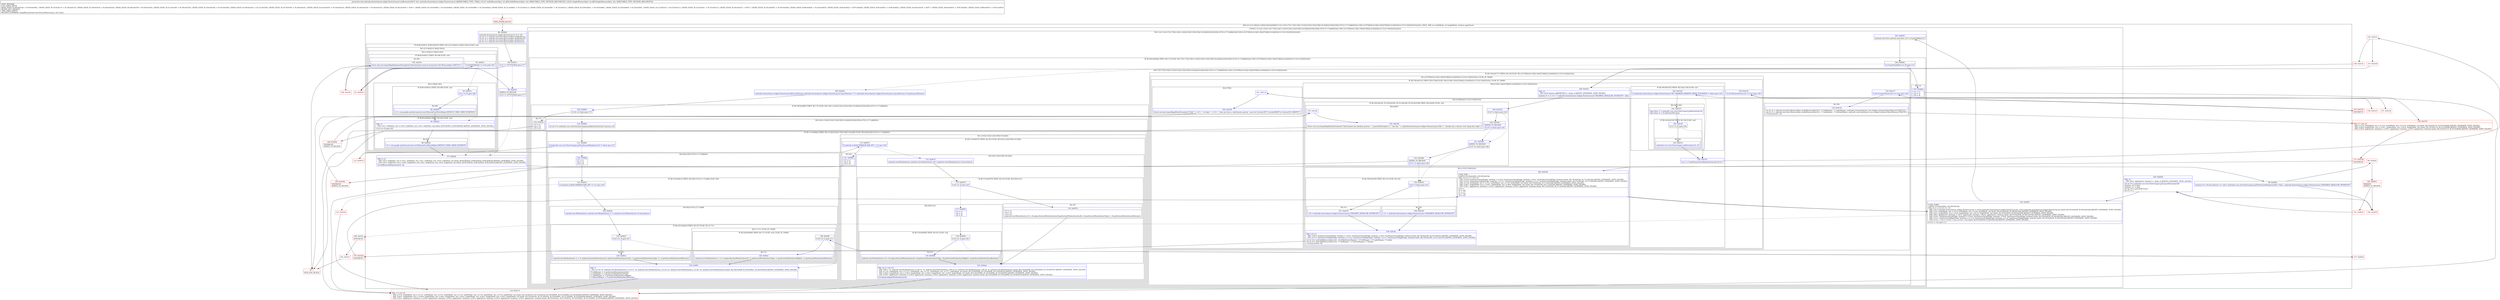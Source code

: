 digraph "CFG forandroidx.drawerlayout.widget.DrawerLayout.onMeasure(II)V" {
subgraph cluster_Region_1046816496 {
label = "R(6:1|(1:(2:(1:84)|(2:(1:80)|(1:82))))|4|5|9|(3:11|(1:13)(3:17|(1:73)(2:19|(1:(1:62)(3:23|(1:25)(2:59|(1:61))|26))(2:63|(3:65|(1:67)(1:(1:71))|68)(0)))|(1:29)(1:(2:57|58)(4:(2:34|(1:36))|37|40|(2:(2:44|45)|(3:(1:51)(1:54)|52|16)))))|16)) | DECL_VAR: int widthMode, int heightMode, boolean applyInsets\l";
node [shape=record,color=blue];
Node_88 [shape=record,label="{88\:\ 0x0000|androidx.drawerlayout.widget.DrawerLayout r0 = r20\lint int r1 = android.view.View.MeasureSpec.getMode(r21)\lint int r2 = android.view.View.MeasureSpec.getMode(r22)\lint int r3 = android.view.View.MeasureSpec.getSize(r21)\lint int r4 = android.view.View.MeasureSpec.getSize(r22)\l}"];
subgraph cluster_IfRegion_1592351070 {
label = "IF [B:89:0x0014, B:90:0x0016] THEN: R(1:(2:(1:84)|(2:(1:80)|(1:82)))) ELSE: null";
node [shape=record,color=blue];
Node_89 [shape=record,label="{89\:\ 0x0014|if (r1 != 1073741824) goto L77\l}"];
Node_90 [shape=record,label="{90\:\ 0x0016|ADDED_TO_REGION\l|if (r2 != 1073741824) goto L77\l}"];
subgraph cluster_Region_518015497 {
label = "R(1:(2:(1:84)|(2:(1:80)|(1:82))))";
node [shape=record,color=blue];
subgraph cluster_Region_512430224 {
label = "R(2:(1:84)|(2:(1:80)|(1:82)))";
node [shape=record,color=blue];
subgraph cluster_IfRegion_628422447 {
label = "IF [B:92:0x001c] THEN: R(1:84) ELSE: null";
node [shape=record,color=blue];
Node_92 [shape=record,label="{92\:\ 0x001c|if (isInEditMode() != true) goto L83\l}"];
subgraph cluster_Region_458095710 {
label = "R(1:84)";
node [shape=record,color=blue];
Node_165 [shape=record,label="{165\:\ 0x01fb|throw new java.lang.IllegalArgumentException(\"DrawerLayout must be measured with MeasureSpec.EXACTLY.\")\l}"];
}
}
subgraph cluster_Region_123817276 {
label = "R(2:(1:80)|(1:82))";
node [shape=record,color=blue];
subgraph cluster_IfRegion_1781462816 {
label = "IF [B:93:0x001e] THEN: R(1:80) ELSE: null";
node [shape=record,color=blue];
Node_93 [shape=record,label="{93\:\ 0x001e|if (r1 == 0) goto L80\l}"];
subgraph cluster_Region_589920775 {
label = "R(1:80)";
node [shape=record,color=blue];
Node_94 [shape=record,label="{94\:\ 0x0020|r3 = com.google.android.material.card.MaterialCardViewHelper.DEFAULT_FADE_ANIM_DURATION\l}"];
}
}
subgraph cluster_IfRegion_622123034 {
label = "IF [B:95:0x0022] THEN: R(1:82) ELSE: null";
node [shape=record,color=blue];
Node_95 [shape=record,label="{95\:\ 0x0022|PHI: r3 \l  PHI: (r3v1 'widthSize' int) = (r3v0 'widthSize' int), (r3v2 'widthSize' int) binds: [B:93:0x001e, B:94:0x0020] A[DONT_GENERATE, DONT_INLINE]\l|if (r2 == 0) goto L82\l}"];
subgraph cluster_Region_1531816825 {
label = "R(1:82)";
node [shape=record,color=blue];
Node_96 [shape=record,label="{96\:\ 0x0024|r4 = com.google.android.material.card.MaterialCardViewHelper.DEFAULT_FADE_ANIM_DURATION\l}"];
}
}
}
}
}
}
Node_97 [shape=record,label="{97\:\ 0x0026|PHI: r3 r4 \l  PHI: (r3v3 'widthSize' int) = (r3v1 'widthSize' int), (r3v1 'widthSize' int), (r3v0 'widthSize' int) binds: [B:95:0x0022, B:96:0x0024, B:90:0x0016] A[DONT_GENERATE, DONT_INLINE]\l  PHI: (r4v2 'heightSize' int) = (r4v0 'heightSize' int), (r4v1 'heightSize' int), (r4v0 'heightSize' int) binds: [B:95:0x0022, B:96:0x0024, B:90:0x0016] A[DONT_GENERATE, DONT_INLINE]\l|r0.setMeasuredDimension(r3, r4)\l}"];
Node_98 [shape=record,label="{98\:\ 0x002b|boolean r6 = (r0.mLastInsets == null \|\| !androidx.core.view.ViewCompat.getFitsSystemWindows(r20)) ? false : androidx.drawerlayout.widget.DrawerLayout.CHILDREN_DISALLOW_INTERCEPT\l}"];
Node_103 [shape=record,label="{103\:\ 0x0036|PHI: r6 \l  PHI: (r6v3 'applyInsets' boolean) =  binds: [] A[DONT_GENERATE, DONT_INLINE]\l|int int r9 = androidx.core.view.ViewCompat.getLayoutDirection(r20)\lboolean r10 = false\lboolean r11 = false\lint int r12 = getChildCount()\lint r13 = 0\l}"];
subgraph cluster_LoopRegion_603871694 {
label = "LOOP:0: (3:11|(1:13)(3:17|(1:73)(2:19|(1:(1:62)(3:23|(1:25)(2:59|(1:61))|26))(2:63|(3:65|(1:67)(1:(1:71))|68)(0)))|(1:29)(1:(2:57|58)(4:(2:34|(1:36))|37|40|(2:(2:44|45)|(3:(1:51)(1:54)|52|16)))))|16)";
node [shape=record,color=blue];
Node_104 [shape=record,label="{104\:\ 0x0041|LOOP_START\lLOOP:0: B:104:0x0041\-\>B:160:0x01bb\lPHI: r0 r1 r2 r6 r10 r11 r13 \l  PHI: (r0v1 androidx.drawerlayout.widget.DrawerLayout) = (r0v0 androidx.drawerlayout.widget.DrawerLayout), (r0v4 androidx.drawerlayout.widget.DrawerLayout) binds: [B:103:0x0036, B:160:0x01bb] A[DONT_GENERATE, DONT_INLINE]\l  PHI: (r1v2 'widthMode' int) = (r1v0 'widthMode' int), (r1v24 'widthMode' int) binds: [B:103:0x0036, B:160:0x01bb] A[DONT_GENERATE, DONT_INLINE]\l  PHI: (r2v1 'heightMode' int) = (r2v0 'heightMode' int), (r2v18 'heightMode' int) binds: [B:103:0x0036, B:160:0x01bb] A[DONT_GENERATE, DONT_INLINE]\l  PHI: (r6v4 'applyInsets' boolean) = (r6v3 'applyInsets' boolean), (r6v22 'applyInsets' boolean) binds: [B:103:0x0036, B:160:0x01bb] A[DONT_GENERATE, DONT_INLINE]\l  PHI: (r10v1 'hasDrawerOnLeftEdge' boolean) = (r10v0 'hasDrawerOnLeftEdge' boolean), (r10v4 'hasDrawerOnLeftEdge' boolean) binds: [B:103:0x0036, B:160:0x01bb] A[DONT_GENERATE, DONT_INLINE]\l  PHI: (r11v1 'hasDrawerOnRightEdge' boolean) = (r11v0 'hasDrawerOnRightEdge' boolean), (r11v4 'hasDrawerOnRightEdge' boolean) binds: [B:103:0x0036, B:160:0x01bb] A[DONT_GENERATE, DONT_INLINE]\l  PHI: (r13v1 'i' int) = (r13v0 'i' int), (r13v2 'i' int) binds: [B:103:0x0036, B:160:0x01bb] A[DONT_GENERATE, DONT_INLINE]\l|if (r13 \< r12) goto L11\l}"];
subgraph cluster_Region_1084785685 {
label = "R(3:11|(1:13)(3:17|(1:73)(2:19|(1:(1:62)(3:23|(1:25)(2:59|(1:61))|26))(2:63|(3:65|(1:67)(1:(1:71))|68)(0)))|(1:29)(1:(2:57|58)(4:(2:34|(1:36))|37|40|(2:(2:44|45)|(3:(1:51)(1:54)|52|16)))))|16)";
node [shape=record,color=blue];
Node_105 [shape=record,label="{105\:\ 0x0043|android.view.View android.view.View r14 = r0.getChildAt(r13)\l}"];
subgraph cluster_IfRegion_372483185 {
label = "IF [B:106:0x004d] THEN: R(1:13) ELSE: R(3:17|(1:73)(2:19|(1:(1:62)(3:23|(1:25)(2:59|(1:61))|26))(2:63|(3:65|(1:67)(1:(1:71))|68)(0)))|(1:29)(1:(2:57|58)(4:(2:34|(1:36))|37|40|(2:(2:44|45)|(3:(1:51)(1:54)|52|16)))))";
node [shape=record,color=blue];
Node_106 [shape=record,label="{106\:\ 0x004d|if (r14.getVisibility() == 8) goto L13\l}"];
subgraph cluster_Region_1010100162 {
label = "R(1:13)";
node [shape=record,color=blue];
Node_107 [shape=record,label="{107\:\ 0x004f|r17 = r1\lr18 = r2\lr19 = r6\l}"];
}
subgraph cluster_Region_358873315 {
label = "R(3:17|(1:73)(2:19|(1:(1:62)(3:23|(1:25)(2:59|(1:61))|26))(2:63|(3:65|(1:67)(1:(1:71))|68)(0)))|(1:29)(1:(2:57|58)(4:(2:34|(1:36))|37|40|(2:(2:44|45)|(3:(1:51)(1:54)|52|16)))))";
node [shape=record,color=blue];
Node_108 [shape=record,label="{108\:\ 0x005a|androidx.drawerlayout.widget.DrawerLayout$LayoutParams androidx.drawerlayout.widget.DrawerLayout.LayoutParams r7 = (androidx.drawerlayout.widget.DrawerLayout.LayoutParams) r14.getLayoutParams()\l}"];
subgraph cluster_IfRegion_1486515202 {
label = "IF [B:109:0x0060] THEN: R(1:73) ELSE: R(2:19|(1:(1:62)(3:23|(1:25)(2:59|(1:61))|26))(2:63|(3:65|(1:67)(1:(1:71))|68)(0)))";
node [shape=record,color=blue];
Node_109 [shape=record,label="{109\:\ 0x0060|if (r6 == false) goto L73\l}"];
subgraph cluster_Region_535815556 {
label = "R(1:73)";
node [shape=record,color=blue];
Node_132 [shape=record,label="{132\:\ 0x010c|r17 = r1\lr18 = r2\lr19 = r6\l}"];
}
subgraph cluster_Region_814468180 {
label = "R(2:19|(1:(1:62)(3:23|(1:25)(2:59|(1:61))|26))(2:63|(3:65|(1:67)(1:(1:71))|68)(0)))";
node [shape=record,color=blue];
Node_110 [shape=record,label="{110\:\ 0x0062|int int r5 = androidx.core.view.GravityCompat.getAbsoluteGravity(r7.gravity, r9)\l}"];
subgraph cluster_IfRegion_1141040040 {
label = "IF [B:111:0x006e] THEN: R(1:(1:62)(3:23|(1:25)(2:59|(1:61))|26)) ELSE: R(2:63|(3:65|(1:67)(1:(1:71))|68)(0))";
node [shape=record,color=blue];
Node_111 [shape=record,label="{111\:\ 0x006e|if (androidx.core.view.ViewCompat.getFitsSystemWindows(r14) != false) goto L21\l}"];
subgraph cluster_Region_1101578960 {
label = "R(1:(1:62)(3:23|(1:25)(2:59|(1:61))|26))";
node [shape=record,color=blue];
subgraph cluster_IfRegion_1130858565 {
label = "IF [B:113:0x0072] THEN: R(1:62) ELSE: R(3:23|(1:25)(2:59|(1:61))|26)";
node [shape=record,color=blue];
Node_113 [shape=record,label="{113\:\ 0x0072|if (android.os.Build.VERSION.SDK_INT \< 21) goto L62\l}"];
subgraph cluster_Region_190344334 {
label = "R(1:62)";
node [shape=record,color=blue];
Node_121 [shape=record,label="{121\:\ 0x00b2|r17 = r1\lr18 = r2\lr19 = r6\l}"];
}
subgraph cluster_Region_173709427 {
label = "R(3:23|(1:25)(2:59|(1:61))|26)";
node [shape=record,color=blue];
Node_114 [shape=record,label="{114\:\ 0x0074|android.view.WindowInsets android.view.WindowInsets r8 = (android.view.WindowInsets) r0.mLastInsets\l}"];
subgraph cluster_IfRegion_1545988623 {
label = "IF [B:115:0x0079] THEN: R(1:25) ELSE: R(2:59|(1:61))";
node [shape=record,color=blue];
Node_115 [shape=record,label="{115\:\ 0x0079|if (r5 == 3) goto L25\l}"];
subgraph cluster_Region_382868786 {
label = "R(1:25)";
node [shape=record,color=blue];
Node_116 [shape=record,label="{116\:\ 0x007b|r17 = r1\lr18 = r2\lr19 = r6\landroid.view.WindowInsets r8 = r8.replaceSystemWindowInsets(r8.getSystemWindowInsetLeft(), r8.getSystemWindowInsetTop(), 0, r8.getSystemWindowInsetBottom())\l}"];
}
subgraph cluster_Region_230945501 {
label = "R(2:59|(1:61))";
node [shape=record,color=blue];
Node_117 [shape=record,label="{117\:\ 0x0093|r17 = r1\lr18 = r2\lr19 = r6\l}"];
subgraph cluster_IfRegion_1453675822 {
label = "IF [B:118:0x009b] THEN: R(1:61) ELSE: null";
node [shape=record,color=blue];
Node_118 [shape=record,label="{118\:\ 0x009b|if (r5 == 5) goto L61\l}"];
subgraph cluster_Region_1039848074 {
label = "R(1:61)";
node [shape=record,color=blue];
Node_119 [shape=record,label="{119\:\ 0x009d|android.view.WindowInsets r8 = r8.replaceSystemWindowInsets(0, r8.getSystemWindowInsetTop(), r8.getSystemWindowInsetRight(), r8.getSystemWindowInsetBottom())\l}"];
}
}
}
}
Node_120 [shape=record,label="{120\:\ 0x00ad|PHI: r8 r17 r18 r19 \l  PHI: (r8v17 'wi' android.view.WindowInsets) = (r8v15 'wi' android.view.WindowInsets), (r8v16 'wi' android.view.WindowInsets), (r8v18 'wi' android.view.WindowInsets) binds: [B:118:0x009b, B:119:0x009d, B:116:0x007b] A[DONT_GENERATE, DONT_INLINE]\l  PHI: (r17v6 'widthMode' int) = (r17v5 'widthMode' int), (r17v5 'widthMode' int), (r17v7 'widthMode' int) binds: [B:118:0x009b, B:119:0x009d, B:116:0x007b] A[DONT_GENERATE, DONT_INLINE]\l  PHI: (r18v5 'heightMode' int) = (r18v4 'heightMode' int), (r18v4 'heightMode' int), (r18v6 'heightMode' int) binds: [B:118:0x009b, B:119:0x009d, B:116:0x007b] A[DONT_GENERATE, DONT_INLINE]\l  PHI: (r19v5 'applyInsets' boolean) = (r19v4 'applyInsets' boolean), (r19v4 'applyInsets' boolean), (r19v6 'applyInsets' boolean) binds: [B:118:0x009b, B:119:0x009d, B:116:0x007b] A[DONT_GENERATE, DONT_INLINE]\l|r14.dispatchApplyWindowInsets(r8)\l}"];
}
}
}
subgraph cluster_Region_1835066660 {
label = "R(2:63|(3:65|(1:67)(1:(1:71))|68)(0))";
node [shape=record,color=blue];
Node_122 [shape=record,label="{122\:\ 0x00ba|r17 = r1\lr18 = r2\lr19 = r6\l}"];
subgraph cluster_IfRegion_935076731 {
label = "IF [B:123:0x00c2] THEN: R(3:65|(1:67)(1:(1:71))|68) ELSE: R(0)";
node [shape=record,color=blue];
Node_123 [shape=record,label="{123\:\ 0x00c2|if (android.os.Build.VERSION.SDK_INT \>= 21) goto L65\l}"];
subgraph cluster_Region_496991598 {
label = "R(3:65|(1:67)(1:(1:71))|68)";
node [shape=record,color=blue];
Node_124 [shape=record,label="{124\:\ 0x00c4|android.view.WindowInsets android.view.WindowInsets r1 = (android.view.WindowInsets) r0.mLastInsets\l}"];
subgraph cluster_IfRegion_613336836 {
label = "IF [B:125:0x00c9] THEN: R(1:67) ELSE: R(1:(1:71))";
node [shape=record,color=blue];
Node_125 [shape=record,label="{125\:\ 0x00c9|if (r5 == 3) goto L67\l}"];
subgraph cluster_Region_1872666266 {
label = "R(1:67)";
node [shape=record,color=blue];
Node_126 [shape=record,label="{126\:\ 0x00cb|android.view.WindowInsets r1 = r1.replaceSystemWindowInsets(r1.getSystemWindowInsetLeft(), r1.getSystemWindowInsetTop(), 0, r1.getSystemWindowInsetBottom())\l}"];
}
subgraph cluster_Region_976846877 {
label = "R(1:(1:71)) | ELSE_IF_CHAIN\l";
node [shape=record,color=blue];
subgraph cluster_IfRegion_1617448572 {
label = "IF [B:128:0x00df] THEN: R(1:71) ELSE: null | ELSE_IF_CHAIN\l";
node [shape=record,color=blue];
Node_128 [shape=record,label="{128\:\ 0x00df|if (r5 == 5) goto L71\l}"];
subgraph cluster_Region_334407148 {
label = "R(1:71)";
node [shape=record,color=blue];
Node_129 [shape=record,label="{129\:\ 0x00e1|android.view.WindowInsets r1 = r1.replaceSystemWindowInsets(0, r1.getSystemWindowInsetTop(), r1.getSystemWindowInsetRight(), r1.getSystemWindowInsetBottom())\l}"];
}
}
}
}
Node_130 [shape=record,label="{130\:\ 0x00f1|PHI: r1 \l  PHI: (r1v19 'wi' android.view.WindowInsets) = (r1v17 'wi' android.view.WindowInsets), (r1v18 'wi' android.view.WindowInsets), (r1v20 'wi' android.view.WindowInsets) binds: [B:128:0x00df, B:129:0x00e1, B:126:0x00cb] A[DONT_GENERATE, DONT_INLINE]\l|r7.leftMargin = r1.getSystemWindowInsetLeft()\lr7.topMargin = r1.getSystemWindowInsetTop()\lr7.rightMargin = r1.getSystemWindowInsetRight()\lr7.bottomMargin = r1.getSystemWindowInsetBottom()\l}"];
}
subgraph cluster_Region_1031826376 {
label = "R(0)";
node [shape=record,color=blue];
}
}
}
}
}
}
subgraph cluster_IfRegion_931945645 {
label = "IF [B:134:0x0117] THEN: R(1:29) ELSE: R(1:(2:57|58)(4:(2:34|(1:36))|37|40|(2:(2:44|45)|(3:(1:51)(1:54)|52|16))))";
node [shape=record,color=blue];
Node_134 [shape=record,label="{134\:\ 0x0117|if (r0.isContentView(r14) == true) goto L29\l}"];
subgraph cluster_Region_837689765 {
label = "R(1:29)";
node [shape=record,color=blue];
Node_135 [shape=record,label="{135\:\ 0x0119|int int r1 = android.view.View.MeasureSpec.makeMeasureSpec((r3 \- r7.leftMargin) \- r7.rightMargin, androidx.constraintlayout.core.widgets.analyzer.BasicMeasure.EXACTLY)\lint int r5 = android.view.View.MeasureSpec.makeMeasureSpec((r4 \- r7.topMargin) \- r7.bottomMargin, androidx.constraintlayout.core.widgets.analyzer.BasicMeasure.EXACTLY)\lr14.measure(r1, r5)\l}"];
}
subgraph cluster_Region_1121647005 {
label = "R(1:(2:57|58)(4:(2:34|(1:36))|37|40|(2:(2:44|45)|(3:(1:51)(1:54)|52|16)))) | ELSE_IF_CHAIN\l";
node [shape=record,color=blue];
subgraph cluster_IfRegion_855699045 {
label = "IF [B:138:0x0141] THEN: R(2:57|58) ELSE: R(4:(2:34|(1:36))|37|40|(2:(2:44|45)|(3:(1:51)(1:54)|52|16))) | ELSE_IF_CHAIN\l";
node [shape=record,color=blue];
Node_138 [shape=record,label="{138\:\ 0x0141|if (r0.isDrawerView(r14) != true) goto L56\l}"];
subgraph cluster_Region_316672560 {
label = "R(2:57|58)";
node [shape=record,color=blue];
Node_161 [shape=record,label="{161\:\ 0x01c9}"];
Node_162 [shape=record,label="{162\:\ 0x01f0|throw new java.lang.IllegalStateException(\"Child \" + r14 + \" at index \" + r13 + \" does not have a valid layout_gravity \- must be Gravity.LEFT, Gravity.RIGHT or Gravity.NO_GRAVITY\")\l}"];
}
subgraph cluster_Region_190121389 {
label = "R(4:(2:34|(1:36))|37|40|(2:(2:44|45)|(3:(1:51)(1:54)|52|16)))";
node [shape=record,color=blue];
subgraph cluster_IfRegion_346799430 {
label = "IF [B:140:0x0145] THEN: R(2:34|(1:36)) ELSE: null";
node [shape=record,color=blue];
Node_140 [shape=record,label="{140\:\ 0x0145|if (androidx.drawerlayout.widget.DrawerLayout.SET_DRAWER_SHADOW_FROM_ELEVATION != false) goto L34\l}"];
subgraph cluster_Region_1841783158 {
label = "R(2:34|(1:36))";
node [shape=record,color=blue];
Node_141 [shape=record,label="{141\:\ 0x0147|float float r1 = androidx.core.view.ViewCompat.getElevation(r14)\lfloat float r5 = r0.mDrawerElevation\l}"];
subgraph cluster_IfRegion_72879958 {
label = "IF [B:142:0x014f] THEN: R(1:36) ELSE: null";
node [shape=record,color=blue];
Node_142 [shape=record,label="{142\:\ 0x014f|if (r1 != r5) goto L36\l}"];
subgraph cluster_Region_1445056658 {
label = "R(1:36)";
node [shape=record,color=blue];
Node_143 [shape=record,label="{143\:\ 0x0151|androidx.core.view.ViewCompat.setElevation(r14, r5)\l}"];
}
}
}
}
Node_144 [shape=record,label="{144\:\ 0x0154|int r1 = r0.getDrawerViewAbsoluteGravity(r14) & 7\l}"];
Node_148 [shape=record,label="{148\:\ 0x0161|PHI: r6 \l  PHI: (r6v9 boolean A[REMOVE]) =  binds: [] A[DONT_GENERATE, DONT_INLINE]\l|boolean r5 = r1 == 3 ? androidx.drawerlayout.widget.DrawerLayout.CHILDREN_DISALLOW_INTERCEPT : false\l}"];
subgraph cluster_Region_1659170470 {
label = "R(2:(2:44|45)|(3:(1:51)(1:54)|52|16))";
node [shape=record,color=blue];
subgraph cluster_IfRegion_1183341558 {
label = "IF [B:149:0x0162, B:150:0x0164, B:151:0x0166, B:152:0x0168] THEN: R(2:44|45) ELSE: null";
node [shape=record,color=blue];
Node_149 [shape=record,label="{149\:\ 0x0162|if (r5 != false) goto L42\l}"];
Node_150 [shape=record,label="{150\:\ 0x0164|ADDED_TO_REGION\l|if (r10 != false) goto L43\l}"];
Node_151 [shape=record,label="{151\:\ 0x0166|ADDED_TO_REGION\l|if (r5 == false) goto L48\l}"];
Node_152 [shape=record,label="{152\:\ 0x0168|ADDED_TO_REGION\l|if (r11 != false) goto L49\l}"];
subgraph cluster_Region_1572533771 {
label = "R(2:44|45)";
node [shape=record,color=blue];
Node_154 [shape=record,label="{154\:\ 0x016b}"];
Node_155 [shape=record,label="{155\:\ 0x0194|throw new java.lang.IllegalStateException(\"Child drawer has absolute gravity \" + gravityToString(r1) + \" but this \" + androidx.drawerlayout.widget.DrawerLayout.TAG + \" already has a drawer view along that edge\")\l}"];
}
}
subgraph cluster_Region_480691179 {
label = "R(3:(1:51)(1:54)|52|16)";
node [shape=record,color=blue];
subgraph cluster_IfRegion_1460976063 {
label = "IF [B:156:0x0195] THEN: R(1:51) ELSE: R(1:54)";
node [shape=record,color=blue];
Node_156 [shape=record,label="{156\:\ 0x0195|if (r5 != false) goto L51\l}"];
subgraph cluster_Region_1881678057 {
label = "R(1:51)";
node [shape=record,color=blue];
Node_157 [shape=record,label="{157\:\ 0x0197|r10 = androidx.drawerlayout.widget.DrawerLayout.CHILDREN_DISALLOW_INTERCEPT\l}"];
}
subgraph cluster_Region_1299826009 {
label = "R(1:54)";
node [shape=record,color=blue];
Node_158 [shape=record,label="{158\:\ 0x0199|r11 = androidx.drawerlayout.widget.DrawerLayout.CHILDREN_DISALLOW_INTERCEPT\l}"];
}
}
Node_159 [shape=record,label="{159\:\ 0x019a|PHI: r10 r11 \l  PHI: (r10v2 'hasDrawerOnLeftEdge' boolean) = (r10v1 'hasDrawerOnLeftEdge' boolean), (r10v3 'hasDrawerOnLeftEdge' boolean) binds: [B:158:0x0199, B:157:0x0197] A[DONT_GENERATE, DONT_INLINE]\l  PHI: (r11v3 'hasDrawerOnRightEdge' boolean) = (r11v2 'hasDrawerOnRightEdge' boolean), (r11v1 'hasDrawerOnRightEdge' boolean) binds: [B:158:0x0199, B:157:0x0197] A[DONT_GENERATE, DONT_INLINE]\l|int int r6 = getChildMeasureSpec(r21, r0.mMinDrawerMargin + r7.leftMargin + r7.rightMargin, r7.width)\lint int r8 = getChildMeasureSpec(r22, r7.topMargin + r7.bottomMargin, r7.height)\lr14.measure(r6, r8)\l}"];
Node_160 [shape=record,label="{160\:\ 0x01bb|LOOP_END\lLOOP:0: B:104:0x0041\-\>B:160:0x01bb\lPHI: r10 r11 r17 r18 r19 \l  PHI: (r10v4 'hasDrawerOnLeftEdge' boolean) = (r10v2 'hasDrawerOnLeftEdge' boolean), (r10v1 'hasDrawerOnLeftEdge' boolean) binds: [B:170:0x01bb, B:171:0x01bb] A[DONT_GENERATE, DONT_INLINE]\l  PHI: (r11v4 'hasDrawerOnRightEdge' boolean) = (r11v3 'hasDrawerOnRightEdge' boolean), (r11v1 'hasDrawerOnRightEdge' boolean) binds: [B:170:0x01bb, B:171:0x01bb] A[DONT_GENERATE, DONT_INLINE]\l  PHI: (r17v8 'widthMode' int) = (r17v2 'widthMode' int), (r17v9 'widthMode' int) binds: [B:170:0x01bb, B:171:0x01bb] A[DONT_GENERATE, DONT_INLINE]\l  PHI: (r18v7 'heightMode' int) = (r18v1 'heightMode' int), (r18v8 'heightMode' int) binds: [B:170:0x01bb, B:171:0x01bb] A[DONT_GENERATE, DONT_INLINE]\l  PHI: (r19v7 'applyInsets' boolean) = (r19v1 'applyInsets' boolean), (r19v8 'applyInsets' boolean) binds: [B:170:0x01bb, B:171:0x01bb] A[DONT_GENERATE, DONT_INLINE]\l|r13++\lr0 = r20\lr1 = r17\lr2 = r18\lr6 = r19\l}"];
}
}
}
}
}
}
}
}
Node_160 [shape=record,label="{160\:\ 0x01bb|LOOP_END\lLOOP:0: B:104:0x0041\-\>B:160:0x01bb\lPHI: r10 r11 r17 r18 r19 \l  PHI: (r10v4 'hasDrawerOnLeftEdge' boolean) = (r10v2 'hasDrawerOnLeftEdge' boolean), (r10v1 'hasDrawerOnLeftEdge' boolean) binds: [B:170:0x01bb, B:171:0x01bb] A[DONT_GENERATE, DONT_INLINE]\l  PHI: (r11v4 'hasDrawerOnRightEdge' boolean) = (r11v3 'hasDrawerOnRightEdge' boolean), (r11v1 'hasDrawerOnRightEdge' boolean) binds: [B:170:0x01bb, B:171:0x01bb] A[DONT_GENERATE, DONT_INLINE]\l  PHI: (r17v8 'widthMode' int) = (r17v2 'widthMode' int), (r17v9 'widthMode' int) binds: [B:170:0x01bb, B:171:0x01bb] A[DONT_GENERATE, DONT_INLINE]\l  PHI: (r18v7 'heightMode' int) = (r18v1 'heightMode' int), (r18v8 'heightMode' int) binds: [B:170:0x01bb, B:171:0x01bb] A[DONT_GENERATE, DONT_INLINE]\l  PHI: (r19v7 'applyInsets' boolean) = (r19v1 'applyInsets' boolean), (r19v8 'applyInsets' boolean) binds: [B:170:0x01bb, B:171:0x01bb] A[DONT_GENERATE, DONT_INLINE]\l|r13++\lr0 = r20\lr1 = r17\lr2 = r18\lr6 = r19\l}"];
}
}
}
Node_86 [shape=record,color=red,label="{86\:\ ?|MTH_ENTER_BLOCK\l}"];
Node_99 [shape=record,color=red,label="{99\:\ 0x002d}"];
Node_100 [shape=record,color=red,label="{100\:\ 0x0031|REMOVE\lADDED_TO_REGION\l}"];
Node_101 [shape=record,color=red,label="{101\:\ 0x0033}"];
Node_136 [shape=record,color=red,label="{136\:\ 0x0135|PHI: r17 r18 r19 \l  PHI: (r17v9 'widthMode' int) = (r17v2 'widthMode' int), (r17v10 'widthMode' int) binds: [B:135:0x0119, B:107:0x004f] A[DONT_GENERATE, DONT_INLINE]\l  PHI: (r18v8 'heightMode' int) = (r18v1 'heightMode' int), (r18v9 'heightMode' int) binds: [B:135:0x0119, B:107:0x004f] A[DONT_GENERATE, DONT_INLINE]\l  PHI: (r19v8 'applyInsets' boolean) = (r19v1 'applyInsets' boolean), (r19v9 'applyInsets' boolean) binds: [B:135:0x0119, B:107:0x004f] A[DONT_GENERATE, DONT_INLINE]\l}"];
Node_171 [shape=record,color=red,label="{171\:\ 0x01bb|SYNTHETIC\l}"];
Node_112 [shape=record,color=red,label="{112\:\ 0x0070}"];
Node_133 [shape=record,color=red,label="{133\:\ 0x0113|PHI: r17 r18 r19 \l  PHI: (r17v2 'widthMode' int) = (r17v1 'widthMode' int), (r17v3 'widthMode' int), (r17v3 'widthMode' int), (r17v4 'widthMode' int), (r17v6 'widthMode' int) binds: [B:132:0x010c, B:131:0x010a, B:130:0x00f1, B:121:0x00b2, B:120:0x00ad] A[DONT_GENERATE, DONT_INLINE]\l  PHI: (r18v1 'heightMode' int) = (r18v0 'heightMode' int), (r18v2 'heightMode' int), (r18v2 'heightMode' int), (r18v3 'heightMode' int), (r18v5 'heightMode' int) binds: [B:132:0x010c, B:131:0x010a, B:130:0x00f1, B:121:0x00b2, B:120:0x00ad] A[DONT_GENERATE, DONT_INLINE]\l  PHI: (r19v1 'applyInsets' boolean) = (r19v0 'applyInsets' boolean), (r19v2 'applyInsets' boolean), (r19v2 'applyInsets' boolean), (r19v3 'applyInsets' boolean), (r19v5 'applyInsets' boolean) binds: [B:132:0x010c, B:131:0x010a, B:130:0x00f1, B:121:0x00b2, B:120:0x00ad] A[DONT_GENERATE, DONT_INLINE]\l}"];
Node_137 [shape=record,color=red,label="{137\:\ 0x013b}"];
Node_139 [shape=record,color=red,label="{139\:\ 0x0143}"];
Node_145 [shape=record,color=red,label="{145\:\ 0x015c}"];
Node_146 [shape=record,color=red,label="{146\:\ 0x015e}"];
Node_168 [shape=record,color=red,label="{168\:\ 0x016b|SYNTHETIC\lADDED_TO_REGION\l}"];
Node_87 [shape=record,color=red,label="{87\:\ ?|MTH_EXIT_BLOCK\l}"];
Node_169 [shape=record,color=red,label="{169\:\ 0x016b|SYNTHETIC\lADDED_TO_REGION\l}"];
Node_170 [shape=record,color=red,label="{170\:\ 0x01bb|SYNTHETIC\l}"];
Node_147 [shape=record,color=red,label="{147\:\ 0x0160}"];
Node_167 [shape=record,color=red,label="{167\:\ 0x01c9|SYNTHETIC\l}"];
Node_127 [shape=record,color=red,label="{127\:\ 0x00dd}"];
Node_131 [shape=record,color=red,label="{131\:\ 0x010a}"];
Node_166 [shape=record,color=red,label="{166\:\ 0x01f1|SYNTHETIC\l}"];
Node_163 [shape=record,color=red,label="{163\:\ 0x01f1}"];
Node_102 [shape=record,color=red,label="{102\:\ 0x0035}"];
Node_91 [shape=record,color=red,label="{91\:\ 0x0018}"];
Node_164 [shape=record,color=red,label="{164\:\ 0x01f2}"];
MethodNode[shape=record,label="{protected void androidx.drawerlayout.widget.DrawerLayout.onMeasure((r20v0 'this' androidx.drawerlayout.widget.DrawerLayout A[IMMUTABLE_TYPE, THIS]), (r21v0 'widthMeasureSpec' int A[D('widthMeasureSpec' int), IMMUTABLE_TYPE, METHOD_ARGUMENT]), (r22v0 'heightMeasureSpec' int A[D('heightMeasureSpec' int), IMMUTABLE_TYPE, METHOD_ARGUMENT]))  | DONT_RENAME\lUSE_LINES_HINTS\lBACK_EDGE: B:160:0x01bb \-\> B:104:0x0041, CROSS_EDGE: B:135:0x0119 \-\> B:136:0x0135, CROSS_EDGE: B:159:0x019a \-\> B:160:0x01bb, CROSS_EDGE: B:158:0x0199 \-\> B:159:0x019a, CROSS_EDGE: B:151:0x0166 \-\> B:156:0x0195, CROSS_EDGE: B:150:0x0164 \-\> B:154:0x016b, CROSS_EDGE: B:149:0x0162 \-\> B:151:0x0166, CROSS_EDGE: B:147:0x0160 \-\> B:148:0x0161, CROSS_EDGE: B:142:0x014f \-\> B:144:0x0154, CROSS_EDGE: B:140:0x0145 \-\> B:144:0x0154, CROSS_EDGE: B:162:0x01f0 \-\> B:87:?, CROSS_EDGE: B:119:0x009d \-\> B:120:0x00ad, CROSS_EDGE: B:118:0x009b \-\> B:120:0x00ad, CROSS_EDGE: B:121:0x00b2 \-\> B:133:0x0113, CROSS_EDGE: B:130:0x00f1 \-\> B:133:0x0113, CROSS_EDGE: B:129:0x00e1 \-\> B:130:0x00f1, CROSS_EDGE: B:128:0x00df \-\> B:130:0x00f1, CROSS_EDGE: B:131:0x010a \-\> B:133:0x0113, CROSS_EDGE: B:132:0x010c \-\> B:133:0x0113, CROSS_EDGE: B:163:0x01f1 \-\> B:87:?, CROSS_EDGE: B:102:0x0035 \-\> B:103:0x0036, CROSS_EDGE: B:98:0x002b \-\> B:102:0x0035, CROSS_EDGE: B:95:0x0022 \-\> B:97:0x0026, CROSS_EDGE: B:93:0x001e \-\> B:95:0x0022, CROSS_EDGE: B:165:0x01fb \-\> B:87:?, CROSS_EDGE: B:90:0x0016 \-\> B:97:0x0026, CROSS_EDGE: B:89:0x0014 \-\> B:91:0x0018\lINLINE_NOT_NEEDED\lTYPE_VARS: EMPTY\lMETHOD_OVERRIDE: [ClspMth\{android.view.View.onMeasure(int, int):void\}]\l}"];
MethodNode -> Node_86;Node_88 -> Node_89;
Node_89 -> Node_90[style=dashed];
Node_89 -> Node_91;
Node_90 -> Node_91;
Node_90 -> Node_97[style=dashed];
Node_92 -> Node_93[style=dashed];
Node_92 -> Node_164;
Node_165 -> Node_87;
Node_93 -> Node_94;
Node_93 -> Node_95[style=dashed];
Node_94 -> Node_95;
Node_95 -> Node_96;
Node_95 -> Node_97[style=dashed];
Node_96 -> Node_97;
Node_97 -> Node_98;
Node_98 -> Node_99;
Node_98 -> Node_102;
Node_103 -> Node_104;
Node_104 -> Node_105;
Node_104 -> Node_166[style=dashed];
Node_105 -> Node_106;
Node_106 -> Node_107;
Node_106 -> Node_108[style=dashed];
Node_107 -> Node_136;
Node_108 -> Node_109;
Node_109 -> Node_110[style=dashed];
Node_109 -> Node_132;
Node_132 -> Node_133;
Node_110 -> Node_111;
Node_111 -> Node_112;
Node_111 -> Node_122[style=dashed];
Node_113 -> Node_114[style=dashed];
Node_113 -> Node_121;
Node_121 -> Node_133;
Node_114 -> Node_115;
Node_115 -> Node_116;
Node_115 -> Node_117[style=dashed];
Node_116 -> Node_120;
Node_117 -> Node_118;
Node_118 -> Node_119;
Node_118 -> Node_120[style=dashed];
Node_119 -> Node_120;
Node_120 -> Node_133;
Node_122 -> Node_123;
Node_123 -> Node_124;
Node_123 -> Node_131[style=dashed];
Node_124 -> Node_125;
Node_125 -> Node_126;
Node_125 -> Node_127[style=dashed];
Node_126 -> Node_130;
Node_128 -> Node_129;
Node_128 -> Node_130[style=dashed];
Node_129 -> Node_130;
Node_130 -> Node_133;
Node_134 -> Node_135;
Node_134 -> Node_137[style=dashed];
Node_135 -> Node_136;
Node_138 -> Node_139[style=dashed];
Node_138 -> Node_167;
Node_161 -> Node_162;
Node_162 -> Node_87;
Node_140 -> Node_141;
Node_140 -> Node_144[style=dashed];
Node_141 -> Node_142;
Node_142 -> Node_143;
Node_142 -> Node_144[style=dashed];
Node_143 -> Node_144;
Node_144 -> Node_145;
Node_148 -> Node_149;
Node_149 -> Node_150;
Node_149 -> Node_151[style=dashed];
Node_150 -> Node_151[style=dashed];
Node_150 -> Node_168;
Node_151 -> Node_152;
Node_151 -> Node_156[style=dashed];
Node_152 -> Node_156[style=dashed];
Node_152 -> Node_169;
Node_154 -> Node_155;
Node_155 -> Node_87;
Node_156 -> Node_157;
Node_156 -> Node_158[style=dashed];
Node_157 -> Node_159;
Node_158 -> Node_159;
Node_159 -> Node_170;
Node_160 -> Node_104;
Node_160 -> Node_104;
Node_86 -> Node_88;
Node_99 -> Node_100;
Node_100 -> Node_101;
Node_100 -> Node_102;
Node_101 -> Node_103;
Node_136 -> Node_171;
Node_171 -> Node_160;
Node_112 -> Node_113;
Node_133 -> Node_134;
Node_137 -> Node_138;
Node_139 -> Node_140;
Node_145 -> Node_146;
Node_145 -> Node_147;
Node_146 -> Node_148;
Node_168 -> Node_154;
Node_169 -> Node_154;
Node_170 -> Node_160;
Node_147 -> Node_148;
Node_167 -> Node_161;
Node_127 -> Node_128;
Node_131 -> Node_133;
Node_166 -> Node_163;
Node_163 -> Node_87;
Node_102 -> Node_103;
Node_91 -> Node_92;
Node_164 -> Node_165;
}

